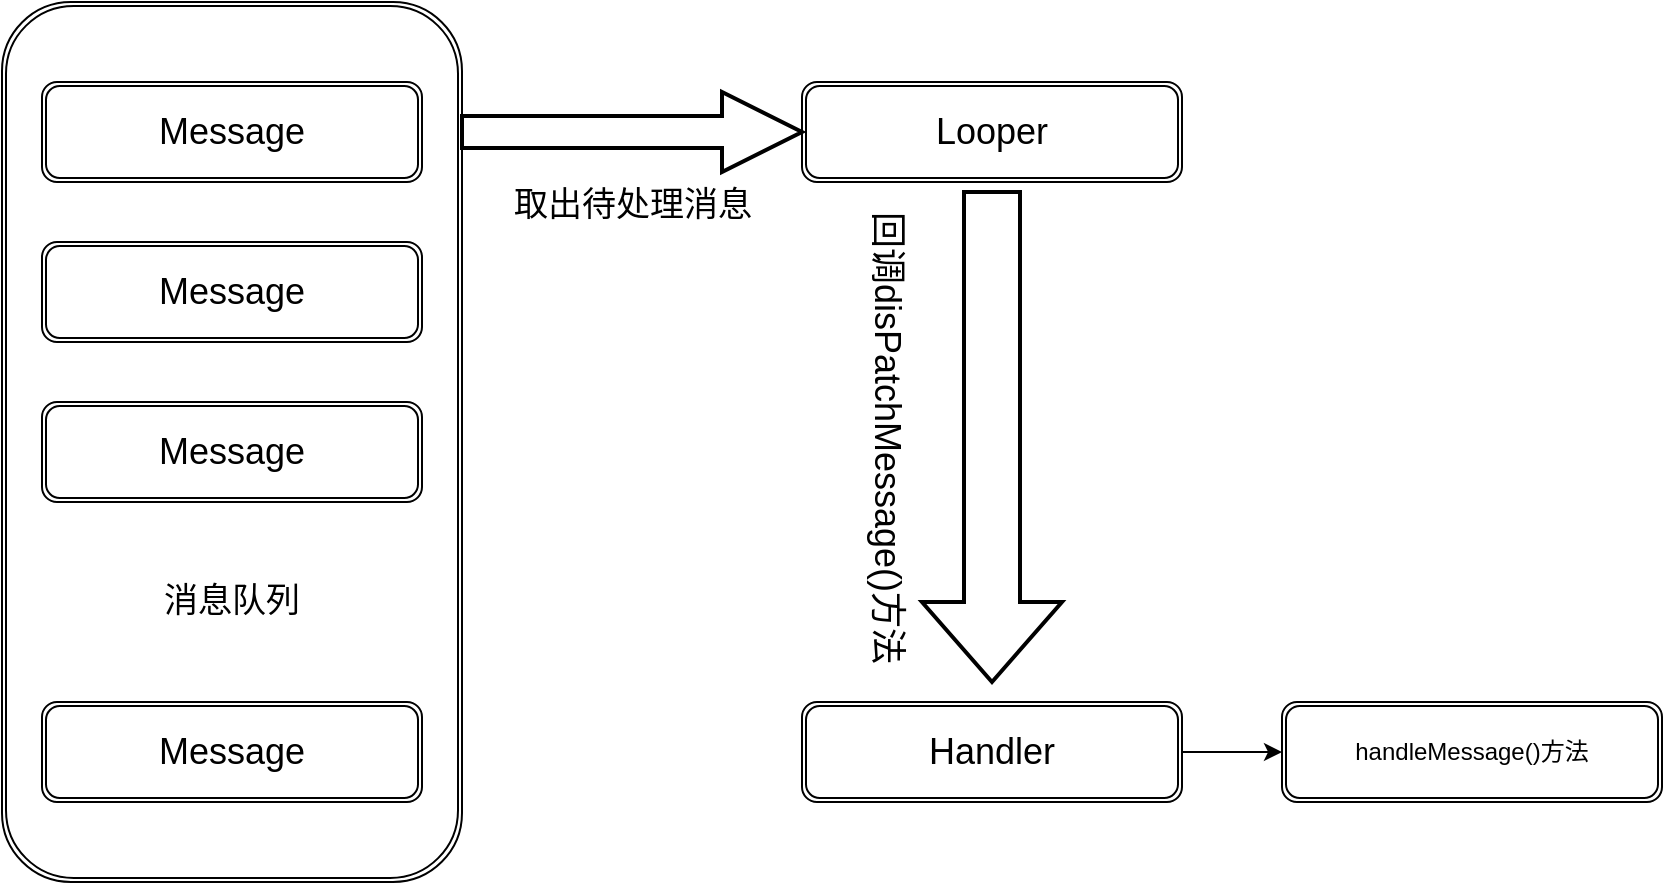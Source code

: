 <mxfile>
    <diagram id="kTpNdLmgDOGeZnS7yJBI" name="第 1 页">
        <mxGraphModel dx="989" dy="901" grid="1" gridSize="10" guides="1" tooltips="1" connect="1" arrows="1" fold="1" page="1" pageScale="1" pageWidth="827" pageHeight="1169" math="0" shadow="0">
            <root>
                <mxCell id="0"/>
                <mxCell id="1" parent="0"/>
                <mxCell id="2" value="" style="shape=ext;double=1;rounded=1;whiteSpace=wrap;html=1;" vertex="1" parent="1">
                    <mxGeometry x="110" y="110" width="230" height="440" as="geometry"/>
                </mxCell>
                <mxCell id="4" value="&lt;font style=&quot;font-size: 18px&quot;&gt;Message&lt;/font&gt;" style="shape=ext;double=1;rounded=1;whiteSpace=wrap;html=1;" vertex="1" parent="1">
                    <mxGeometry x="130" y="230" width="190" height="50" as="geometry"/>
                </mxCell>
                <mxCell id="5" value="&lt;font style=&quot;font-size: 18px&quot;&gt;Message&lt;/font&gt;" style="shape=ext;double=1;rounded=1;whiteSpace=wrap;html=1;" vertex="1" parent="1">
                    <mxGeometry x="130" y="150" width="190" height="50" as="geometry"/>
                </mxCell>
                <mxCell id="6" value="&lt;font style=&quot;font-size: 18px&quot;&gt;Message&lt;/font&gt;" style="shape=ext;double=1;rounded=1;whiteSpace=wrap;html=1;" vertex="1" parent="1">
                    <mxGeometry x="130" y="310" width="190" height="50" as="geometry"/>
                </mxCell>
                <mxCell id="9" value="&lt;font style=&quot;font-size: 18px&quot;&gt;Message&lt;/font&gt;" style="shape=ext;double=1;rounded=1;whiteSpace=wrap;html=1;" vertex="1" parent="1">
                    <mxGeometry x="130" y="460" width="190" height="50" as="geometry"/>
                </mxCell>
                <mxCell id="25" value="&lt;font style=&quot;font-size: 17px&quot;&gt;消息队列&lt;/font&gt;" style="text;html=1;strokeColor=none;fillColor=none;align=center;verticalAlign=middle;whiteSpace=wrap;rounded=0;" vertex="1" parent="1">
                    <mxGeometry x="150" y="370" width="150" height="80" as="geometry"/>
                </mxCell>
                <mxCell id="27" value="&lt;font style=&quot;font-size: 18px&quot;&gt;Looper&lt;/font&gt;" style="shape=ext;double=1;rounded=1;whiteSpace=wrap;html=1;" vertex="1" parent="1">
                    <mxGeometry x="510" y="150" width="190" height="50" as="geometry"/>
                </mxCell>
                <mxCell id="31" style="edgeStyle=none;html=1;exitX=1;exitY=0.5;exitDx=0;exitDy=0;entryX=0;entryY=0.5;entryDx=0;entryDy=0;fontSize=17;" edge="1" parent="1" source="28" target="30">
                    <mxGeometry relative="1" as="geometry"/>
                </mxCell>
                <mxCell id="28" value="&lt;font style=&quot;font-size: 18px&quot;&gt;Handler&lt;/font&gt;" style="shape=ext;double=1;rounded=1;whiteSpace=wrap;html=1;" vertex="1" parent="1">
                    <mxGeometry x="510" y="460" width="190" height="50" as="geometry"/>
                </mxCell>
                <mxCell id="29" value="取出待处理消息" style="verticalLabelPosition=bottom;verticalAlign=top;html=1;strokeWidth=2;shape=mxgraph.arrows2.arrow;dy=0.6;dx=40;notch=0;fontSize=17;" vertex="1" parent="1">
                    <mxGeometry x="340" y="155" width="170" height="40" as="geometry"/>
                </mxCell>
                <mxCell id="30" value="handleMessage()方法" style="shape=ext;double=1;rounded=1;whiteSpace=wrap;html=1;" vertex="1" parent="1">
                    <mxGeometry x="750" y="460" width="190" height="50" as="geometry"/>
                </mxCell>
                <mxCell id="32" value="&lt;font style=&quot;font-size: 18px&quot;&gt;回调disPatchMessage()方法&lt;/font&gt;" style="verticalLabelPosition=bottom;verticalAlign=top;html=1;strokeWidth=2;shape=mxgraph.arrows2.arrow;dy=0.6;dx=40;notch=0;fontSize=17;rotation=90;" vertex="1" parent="1">
                    <mxGeometry x="482.5" y="292.5" width="245" height="70" as="geometry"/>
                </mxCell>
            </root>
        </mxGraphModel>
    </diagram>
</mxfile>
